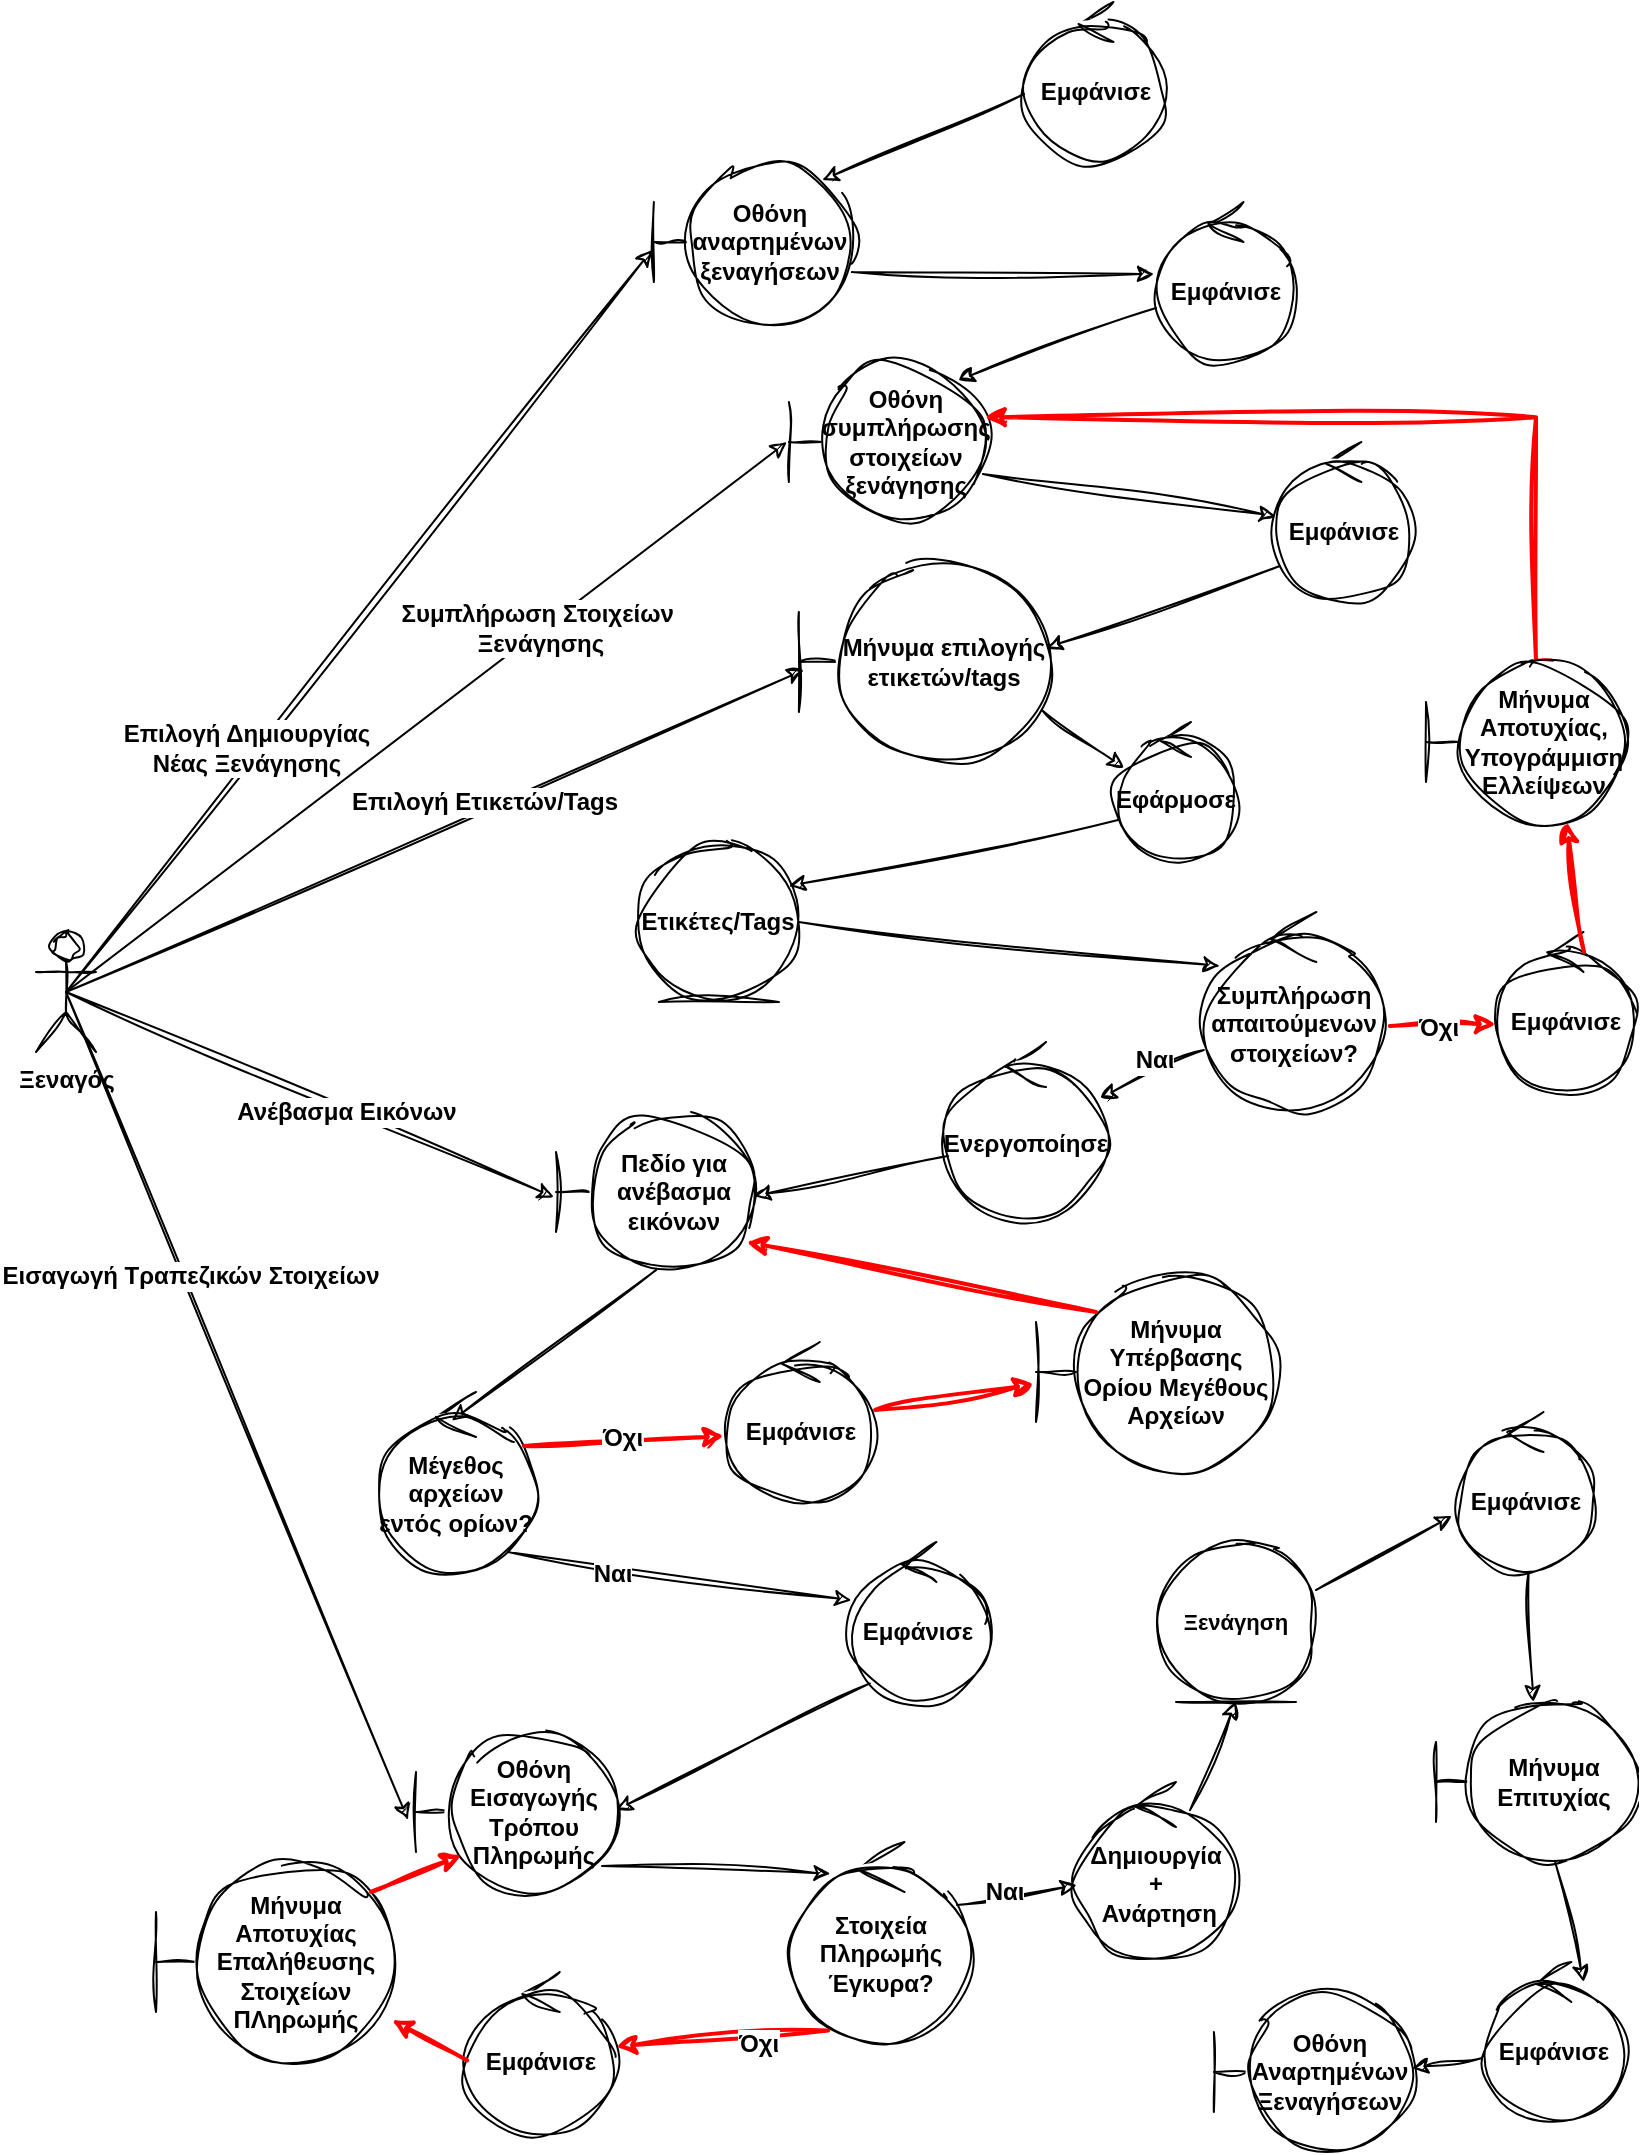 <mxfile version="21.1.8" type="device">
  <diagram name="Page-1" id="bCAl37fwIDvj_ZqM9r9M">
    <mxGraphModel dx="1434" dy="707" grid="1" gridSize="10" guides="1" tooltips="1" connect="1" arrows="1" fold="1" page="1" pageScale="1" pageWidth="850" pageHeight="1100" math="0" shadow="0">
      <root>
        <mxCell id="0" />
        <mxCell id="1" parent="0" />
        <mxCell id="_vuAa1aMIuxWL2abwS94-1" value="Ξεναγός" style="shape=umlActor;verticalLabelPosition=bottom;verticalAlign=top;html=1;outlineConnect=0;fontStyle=1;sketch=1;curveFitting=1;jiggle=2;" parent="1" vertex="1">
          <mxGeometry x="20" y="475" width="30" height="60" as="geometry" />
        </mxCell>
        <mxCell id="_vuAa1aMIuxWL2abwS94-5" value="Οθόνη αναρτημένων ξεναγήσεων" style="shape=umlBoundary;whiteSpace=wrap;html=1;fontStyle=1;sketch=1;curveFitting=1;jiggle=2;" parent="1" vertex="1">
          <mxGeometry x="328.94" y="90" width="100" height="80" as="geometry" />
        </mxCell>
        <mxCell id="_vuAa1aMIuxWL2abwS94-6" value="Εμφάνισε" style="ellipse;shape=umlControl;whiteSpace=wrap;html=1;fontStyle=1;sketch=1;curveFitting=1;jiggle=2;" parent="1" vertex="1">
          <mxGeometry x="515" y="10" width="70" height="80" as="geometry" />
        </mxCell>
        <mxCell id="_vuAa1aMIuxWL2abwS94-7" value="" style="endArrow=classic;html=1;rounded=0;exitX=0.5;exitY=0.5;exitDx=0;exitDy=0;exitPerimeter=0;entryX=-0.01;entryY=0.55;entryDx=0;entryDy=0;entryPerimeter=0;fontStyle=1;sketch=1;curveFitting=1;jiggle=2;" parent="1" source="_vuAa1aMIuxWL2abwS94-1" target="_vuAa1aMIuxWL2abwS94-5" edge="1">
          <mxGeometry width="50" height="50" relative="1" as="geometry">
            <mxPoint x="260" y="340" as="sourcePoint" />
            <mxPoint x="310" y="290" as="targetPoint" />
          </mxGeometry>
        </mxCell>
        <mxCell id="_vuAa1aMIuxWL2abwS94-8" value="&lt;font style=&quot;font-size: 12px;&quot;&gt;Επιλογή Δημιουργίας &lt;br&gt;Νέας Ξενάγησης&lt;/font&gt;" style="edgeLabel;html=1;align=center;verticalAlign=middle;resizable=0;points=[];fontStyle=1;sketch=1;curveFitting=1;jiggle=2;" parent="_vuAa1aMIuxWL2abwS94-7" vertex="1" connectable="0">
          <mxGeometry x="-0.223" y="1" relative="1" as="geometry">
            <mxPoint x="-23" y="22" as="offset" />
          </mxGeometry>
        </mxCell>
        <mxCell id="_vuAa1aMIuxWL2abwS94-9" value="" style="endArrow=classic;html=1;rounded=0;exitX=-0.014;exitY=0.575;exitDx=0;exitDy=0;exitPerimeter=0;entryX=0.841;entryY=0.113;entryDx=0;entryDy=0;entryPerimeter=0;fontStyle=1;sketch=1;curveFitting=1;jiggle=2;" parent="1" source="_vuAa1aMIuxWL2abwS94-6" target="_vuAa1aMIuxWL2abwS94-5" edge="1">
          <mxGeometry width="50" height="50" relative="1" as="geometry">
            <mxPoint x="546.95" y="68" as="sourcePoint" />
            <mxPoint x="428.94" y="250" as="targetPoint" />
          </mxGeometry>
        </mxCell>
        <mxCell id="_vuAa1aMIuxWL2abwS94-10" value="Εμφάνισε" style="ellipse;shape=umlControl;whiteSpace=wrap;html=1;fontStyle=1;sketch=1;curveFitting=1;jiggle=2;" parent="1" vertex="1">
          <mxGeometry x="580" y="110" width="70" height="80" as="geometry" />
        </mxCell>
        <mxCell id="_vuAa1aMIuxWL2abwS94-11" value="Οθόνη συμπλήρωσης στοιχείων ξενάγησης" style="shape=umlBoundary;whiteSpace=wrap;html=1;fontStyle=1;sketch=1;curveFitting=1;jiggle=2;" parent="1" vertex="1">
          <mxGeometry x="396.44" y="190" width="100" height="80" as="geometry" />
        </mxCell>
        <mxCell id="_vuAa1aMIuxWL2abwS94-12" value="" style="endArrow=classic;html=1;rounded=0;entryX=-0.014;entryY=0.45;entryDx=0;entryDy=0;entryPerimeter=0;exitX=0.99;exitY=0.688;exitDx=0;exitDy=0;exitPerimeter=0;fontStyle=1;sketch=1;curveFitting=1;jiggle=2;" parent="1" source="_vuAa1aMIuxWL2abwS94-5" target="_vuAa1aMIuxWL2abwS94-10" edge="1">
          <mxGeometry width="50" height="50" relative="1" as="geometry">
            <mxPoint x="428.94" y="130" as="sourcePoint" />
            <mxPoint x="328.94" y="280" as="targetPoint" />
          </mxGeometry>
        </mxCell>
        <mxCell id="_vuAa1aMIuxWL2abwS94-13" value="" style="endArrow=classic;html=1;rounded=0;exitX=0;exitY=0.663;exitDx=0;exitDy=0;exitPerimeter=0;entryX=0.846;entryY=0.113;entryDx=0;entryDy=0;entryPerimeter=0;fontStyle=1;sketch=1;curveFitting=1;jiggle=2;" parent="1" source="_vuAa1aMIuxWL2abwS94-10" target="_vuAa1aMIuxWL2abwS94-11" edge="1">
          <mxGeometry width="50" height="50" relative="1" as="geometry">
            <mxPoint x="644.97" y="240.0" as="sourcePoint" />
            <mxPoint x="343.94" y="336.96" as="targetPoint" />
          </mxGeometry>
        </mxCell>
        <mxCell id="_vuAa1aMIuxWL2abwS94-14" value="" style="endArrow=classic;html=1;rounded=0;exitX=0.5;exitY=0.5;exitDx=0;exitDy=0;exitPerimeter=0;entryX=-0.01;entryY=0.5;entryDx=0;entryDy=0;entryPerimeter=0;fontStyle=1;sketch=1;curveFitting=1;jiggle=2;" parent="1" source="_vuAa1aMIuxWL2abwS94-1" target="_vuAa1aMIuxWL2abwS94-11" edge="1">
          <mxGeometry width="50" height="50" relative="1" as="geometry">
            <mxPoint x="260" y="330" as="sourcePoint" />
            <mxPoint x="310" y="280" as="targetPoint" />
          </mxGeometry>
        </mxCell>
        <mxCell id="_vuAa1aMIuxWL2abwS94-15" value="&lt;font style=&quot;font-size: 12px;&quot;&gt;Συμπλήρωση Στοιχείων&amp;nbsp;&lt;br&gt;Ξενάγησης&lt;br&gt;&lt;/font&gt;" style="edgeLabel;html=1;align=center;verticalAlign=middle;resizable=0;points=[];fontStyle=1;sketch=1;curveFitting=1;jiggle=2;" parent="_vuAa1aMIuxWL2abwS94-14" vertex="1" connectable="0">
          <mxGeometry x="0.32" y="1" relative="1" as="geometry">
            <mxPoint as="offset" />
          </mxGeometry>
        </mxCell>
        <mxCell id="_vuAa1aMIuxWL2abwS94-16" value="Εμφάνισε" style="ellipse;shape=umlControl;whiteSpace=wrap;html=1;fontStyle=1;sketch=1;curveFitting=1;jiggle=2;" parent="1" vertex="1">
          <mxGeometry x="638.94" y="230" width="70" height="80" as="geometry" />
        </mxCell>
        <mxCell id="_vuAa1aMIuxWL2abwS94-17" value="Μήνυμα επιλογής ετικετών/tags" style="shape=umlBoundary;whiteSpace=wrap;html=1;rounded=1;labelBackgroundColor=none;sketch=1;curveFitting=1;jiggle=2;fontStyle=1;labelBorderColor=none;" parent="1" vertex="1">
          <mxGeometry x="401.44" y="290" width="125" height="100" as="geometry" />
        </mxCell>
        <mxCell id="_vuAa1aMIuxWL2abwS94-18" value="" style="endArrow=classic;html=1;rounded=0;exitX=0.97;exitY=0.7;exitDx=0;exitDy=0;exitPerimeter=0;entryX=0.014;entryY=0.463;entryDx=0;entryDy=0;entryPerimeter=0;fontStyle=1;sketch=1;curveFitting=1;jiggle=2;" parent="1" source="_vuAa1aMIuxWL2abwS94-11" target="_vuAa1aMIuxWL2abwS94-16" edge="1">
          <mxGeometry width="50" height="50" relative="1" as="geometry">
            <mxPoint x="278.94" y="420" as="sourcePoint" />
            <mxPoint x="328.94" y="370" as="targetPoint" />
          </mxGeometry>
        </mxCell>
        <mxCell id="_vuAa1aMIuxWL2abwS94-19" value="" style="endArrow=classic;html=1;rounded=0;exitX=0.043;exitY=0.775;exitDx=0;exitDy=0;exitPerimeter=0;entryX=0.988;entryY=0.43;entryDx=0;entryDy=0;entryPerimeter=0;fontStyle=1;sketch=1;curveFitting=1;jiggle=2;" parent="1" source="_vuAa1aMIuxWL2abwS94-16" target="_vuAa1aMIuxWL2abwS94-17" edge="1">
          <mxGeometry width="50" height="50" relative="1" as="geometry">
            <mxPoint x="515.94" y="313" as="sourcePoint" />
            <mxPoint x="634.94" y="337" as="targetPoint" />
          </mxGeometry>
        </mxCell>
        <mxCell id="_vuAa1aMIuxWL2abwS94-21" value="" style="endArrow=classic;html=1;rounded=0;exitX=0.5;exitY=0.5;exitDx=0;exitDy=0;exitPerimeter=0;entryX=0.02;entryY=0.54;entryDx=0;entryDy=0;entryPerimeter=0;fontStyle=1;sketch=1;curveFitting=1;jiggle=2;" parent="1" source="_vuAa1aMIuxWL2abwS94-1" target="_vuAa1aMIuxWL2abwS94-17" edge="1">
          <mxGeometry width="50" height="50" relative="1" as="geometry">
            <mxPoint x="260" y="420" as="sourcePoint" />
            <mxPoint x="310" y="370" as="targetPoint" />
          </mxGeometry>
        </mxCell>
        <mxCell id="_vuAa1aMIuxWL2abwS94-22" value="&lt;font style=&quot;font-size: 12px;&quot;&gt;Επιλογή Ετικετών/Tags&lt;/font&gt;" style="edgeLabel;html=1;align=center;verticalAlign=middle;resizable=0;points=[];fontStyle=1;sketch=1;curveFitting=1;jiggle=2;" parent="_vuAa1aMIuxWL2abwS94-21" vertex="1" connectable="0">
          <mxGeometry x="0.141" y="4" relative="1" as="geometry">
            <mxPoint as="offset" />
          </mxGeometry>
        </mxCell>
        <mxCell id="_vuAa1aMIuxWL2abwS94-23" value="Συμπλήρωση απαιτούμενων στοιχείων?" style="ellipse;shape=umlControl;whiteSpace=wrap;html=1;rounded=1;labelBackgroundColor=none;sketch=1;curveFitting=1;jiggle=2;fontStyle=1;labelBorderColor=none;" parent="1" vertex="1">
          <mxGeometry x="603.94" y="465" width="90" height="100" as="geometry" />
        </mxCell>
        <mxCell id="_vuAa1aMIuxWL2abwS94-24" value="" style="endArrow=classic;html=1;rounded=0;exitX=0.972;exitY=0.74;exitDx=0;exitDy=0;exitPerimeter=0;fontStyle=1;sketch=1;curveFitting=1;jiggle=2;entryX=0.067;entryY=0.329;entryDx=0;entryDy=0;entryPerimeter=0;" parent="1" source="_vuAa1aMIuxWL2abwS94-17" target="AZ5zpPVhn2oC35pCDIvC-1" edge="1">
          <mxGeometry width="50" height="50" relative="1" as="geometry">
            <mxPoint x="278.94" y="620" as="sourcePoint" />
            <mxPoint x="610" y="370" as="targetPoint" />
          </mxGeometry>
        </mxCell>
        <mxCell id="_vuAa1aMIuxWL2abwS94-25" value="Πεδίο για ανέβασμα εικόνων" style="shape=umlBoundary;whiteSpace=wrap;html=1;rounded=1;labelBackgroundColor=none;sketch=1;curveFitting=1;jiggle=2;fontStyle=1;labelBorderColor=none;" parent="1" vertex="1">
          <mxGeometry x="280" y="565" width="100" height="80" as="geometry" />
        </mxCell>
        <mxCell id="_vuAa1aMIuxWL2abwS94-26" value="Ενεργοποίησε" style="ellipse;shape=umlControl;whiteSpace=wrap;html=1;rounded=1;labelBackgroundColor=none;sketch=1;curveFitting=1;jiggle=2;fontStyle=1;labelBorderColor=none;" parent="1" vertex="1">
          <mxGeometry x="475" y="530" width="80" height="90" as="geometry" />
        </mxCell>
        <mxCell id="_vuAa1aMIuxWL2abwS94-27" value="" style="endArrow=classic;html=1;rounded=1;exitX=0.013;exitY=0.633;exitDx=0;exitDy=0;exitPerimeter=0;entryX=0.99;entryY=0.525;entryDx=0;entryDy=0;entryPerimeter=0;labelBackgroundColor=none;fontColor=default;sketch=1;curveFitting=1;jiggle=2;fontStyle=1;labelBorderColor=none;" parent="1" source="_vuAa1aMIuxWL2abwS94-26" target="_vuAa1aMIuxWL2abwS94-25" edge="1">
          <mxGeometry width="50" height="50" relative="1" as="geometry">
            <mxPoint x="443" y="627.02" as="sourcePoint" />
            <mxPoint x="365" y="485" as="targetPoint" />
          </mxGeometry>
        </mxCell>
        <mxCell id="_vuAa1aMIuxWL2abwS94-28" value="Μέγεθος αρχείων εντός ορίων?" style="ellipse;shape=umlControl;whiteSpace=wrap;html=1;rounded=1;labelBackgroundColor=none;sketch=1;curveFitting=1;jiggle=2;fontStyle=1;labelBorderColor=none;" parent="1" vertex="1">
          <mxGeometry x="190" y="705" width="80" height="90" as="geometry" />
        </mxCell>
        <mxCell id="_vuAa1aMIuxWL2abwS94-31" value="" style="endArrow=classic;html=1;rounded=1;labelBackgroundColor=none;fontColor=default;sketch=1;curveFitting=1;jiggle=2;fontStyle=1;labelBorderColor=none;entryX=0.018;entryY=0.364;entryDx=0;entryDy=0;entryPerimeter=0;exitX=0.825;exitY=0.889;exitDx=0;exitDy=0;exitPerimeter=0;" parent="1" source="_vuAa1aMIuxWL2abwS94-28" target="_vuAa1aMIuxWL2abwS94-40" edge="1">
          <mxGeometry width="50" height="50" relative="1" as="geometry">
            <mxPoint x="395" y="789" as="sourcePoint" />
            <mxPoint x="570" y="765" as="targetPoint" />
          </mxGeometry>
        </mxCell>
        <mxCell id="_vuAa1aMIuxWL2abwS94-78" value="&lt;font style=&quot;font-size: 12px;&quot;&gt;Ναι&lt;/font&gt;" style="edgeLabel;html=1;align=center;verticalAlign=middle;resizable=0;points=[];fontStyle=1;sketch=1;curveFitting=1;jiggle=2;" parent="_vuAa1aMIuxWL2abwS94-31" vertex="1" connectable="0">
          <mxGeometry x="-0.514" y="1" relative="1" as="geometry">
            <mxPoint x="10" y="6" as="offset" />
          </mxGeometry>
        </mxCell>
        <mxCell id="_vuAa1aMIuxWL2abwS94-32" value="Εμφάνισε" style="ellipse;shape=umlControl;whiteSpace=wrap;html=1;rounded=1;labelBackgroundColor=none;sketch=1;curveFitting=1;jiggle=2;fontStyle=1;labelBorderColor=none;" parent="1" vertex="1">
          <mxGeometry x="750" y="475" width="70" height="80" as="geometry" />
        </mxCell>
        <mxCell id="_vuAa1aMIuxWL2abwS94-36" value="" style="endArrow=classic;html=1;rounded=0;exitX=0;exitY=0.69;exitDx=0;exitDy=0;exitPerimeter=0;fontStyle=1;sketch=1;curveFitting=1;jiggle=2;" parent="1" source="_vuAa1aMIuxWL2abwS94-23" target="_vuAa1aMIuxWL2abwS94-26" edge="1">
          <mxGeometry width="50" height="50" relative="1" as="geometry">
            <mxPoint x="278.94" y="520" as="sourcePoint" />
            <mxPoint x="328.94" y="470" as="targetPoint" />
          </mxGeometry>
        </mxCell>
        <mxCell id="_vuAa1aMIuxWL2abwS94-37" value="&lt;font style=&quot;font-size: 12px;&quot;&gt;Ναι&lt;/font&gt;" style="edgeLabel;html=1;align=center;verticalAlign=middle;resizable=0;points=[];fontStyle=1;sketch=1;curveFitting=1;jiggle=2;" parent="_vuAa1aMIuxWL2abwS94-36" vertex="1" connectable="0">
          <mxGeometry x="-0.547" y="-1" relative="1" as="geometry">
            <mxPoint x="-13" as="offset" />
          </mxGeometry>
        </mxCell>
        <mxCell id="_vuAa1aMIuxWL2abwS94-38" value="" style="endArrow=classic;html=1;rounded=0;exitX=0.5;exitY=0.5;exitDx=0;exitDy=0;exitPerimeter=0;entryX=-0.01;entryY=0.532;entryDx=0;entryDy=0;entryPerimeter=0;fontStyle=1;sketch=1;curveFitting=1;jiggle=2;" parent="1" source="_vuAa1aMIuxWL2abwS94-1" target="_vuAa1aMIuxWL2abwS94-25" edge="1">
          <mxGeometry width="50" height="50" relative="1" as="geometry">
            <mxPoint x="260" y="420" as="sourcePoint" />
            <mxPoint x="310" y="370" as="targetPoint" />
          </mxGeometry>
        </mxCell>
        <mxCell id="_vuAa1aMIuxWL2abwS94-39" value="&lt;font style=&quot;font-size: 12px;&quot;&gt;Ανέβασμα Εικόνων&lt;/font&gt;" style="edgeLabel;html=1;align=center;verticalAlign=middle;resizable=0;points=[];fontStyle=1;sketch=1;curveFitting=1;jiggle=2;" parent="_vuAa1aMIuxWL2abwS94-38" vertex="1" connectable="0">
          <mxGeometry x="0.149" y="-1" relative="1" as="geometry">
            <mxPoint as="offset" />
          </mxGeometry>
        </mxCell>
        <mxCell id="_vuAa1aMIuxWL2abwS94-40" value="Εμφάνισε" style="ellipse;shape=umlControl;whiteSpace=wrap;html=1;fontStyle=1;sketch=1;curveFitting=1;jiggle=2;" parent="1" vertex="1">
          <mxGeometry x="426.44" y="780" width="70" height="80" as="geometry" />
        </mxCell>
        <mxCell id="_vuAa1aMIuxWL2abwS94-41" value="Οθόνη Εισαγωγής Τρόπου Πληρωμής" style="shape=umlBoundary;whiteSpace=wrap;html=1;fontStyle=1;sketch=1;curveFitting=1;jiggle=2;" parent="1" vertex="1">
          <mxGeometry x="210" y="875" width="100" height="80" as="geometry" />
        </mxCell>
        <mxCell id="_vuAa1aMIuxWL2abwS94-42" value="" style="endArrow=classic;html=1;rounded=0;exitX=0.15;exitY=0.884;exitDx=0;exitDy=0;exitPerimeter=0;entryX=1;entryY=0.488;entryDx=0;entryDy=0;entryPerimeter=0;fontStyle=1;sketch=1;curveFitting=1;jiggle=2;" parent="1" source="_vuAa1aMIuxWL2abwS94-40" target="_vuAa1aMIuxWL2abwS94-41" edge="1">
          <mxGeometry width="50" height="50" relative="1" as="geometry">
            <mxPoint x="635" y="865" as="sourcePoint" />
            <mxPoint x="330" y="835" as="targetPoint" />
          </mxGeometry>
        </mxCell>
        <mxCell id="_vuAa1aMIuxWL2abwS94-43" value="&lt;font style=&quot;font-size: 12px;&quot;&gt;Εισαγωγή Τραπεζικών Στοιχείων&lt;/font&gt;" style="endArrow=classic;html=1;rounded=0;exitX=0.5;exitY=0.5;exitDx=0;exitDy=0;exitPerimeter=0;entryX=-0.04;entryY=0.55;entryDx=0;entryDy=0;entryPerimeter=0;fontStyle=1;sketch=1;curveFitting=1;jiggle=2;" parent="1" source="_vuAa1aMIuxWL2abwS94-1" target="_vuAa1aMIuxWL2abwS94-41" edge="1">
          <mxGeometry x="-0.307" y="3" width="50" height="50" relative="1" as="geometry">
            <mxPoint x="260" y="630" as="sourcePoint" />
            <mxPoint x="310" y="580" as="targetPoint" />
            <mxPoint as="offset" />
          </mxGeometry>
        </mxCell>
        <mxCell id="_vuAa1aMIuxWL2abwS94-45" value="Στοιχεία Πληρωμής Έγκυρα?" style="ellipse;shape=umlControl;whiteSpace=wrap;html=1;fontStyle=1;sketch=1;curveFitting=1;jiggle=2;" parent="1" vertex="1">
          <mxGeometry x="396.44" y="930" width="92.5" height="100" as="geometry" />
        </mxCell>
        <mxCell id="_vuAa1aMIuxWL2abwS94-46" value="" style="endArrow=classic;html=1;rounded=0;exitX=0.93;exitY=0.838;exitDx=0;exitDy=0;exitPerimeter=0;entryX=0.225;entryY=0.158;entryDx=0;entryDy=0;entryPerimeter=0;fontStyle=1;sketch=1;curveFitting=1;jiggle=2;" parent="1" source="_vuAa1aMIuxWL2abwS94-41" target="_vuAa1aMIuxWL2abwS94-45" edge="1">
          <mxGeometry width="50" height="50" relative="1" as="geometry">
            <mxPoint x="410" y="1005" as="sourcePoint" />
            <mxPoint x="460" y="955" as="targetPoint" />
          </mxGeometry>
        </mxCell>
        <mxCell id="_vuAa1aMIuxWL2abwS94-47" value="Δημιουργία &lt;br&gt;+&lt;br&gt;&amp;nbsp;Ανάρτηση" style="ellipse;shape=umlControl;whiteSpace=wrap;html=1;fontStyle=1;sketch=1;curveFitting=1;jiggle=2;" parent="1" vertex="1">
          <mxGeometry x="540" y="900" width="80" height="90" as="geometry" />
        </mxCell>
        <mxCell id="_vuAa1aMIuxWL2abwS94-48" value="" style="endArrow=classic;html=1;rounded=0;exitX=0.909;exitY=0.315;exitDx=0;exitDy=0;exitPerimeter=0;fontStyle=1;sketch=1;curveFitting=1;jiggle=2;" parent="1" source="_vuAa1aMIuxWL2abwS94-45" target="_vuAa1aMIuxWL2abwS94-47" edge="1">
          <mxGeometry width="50" height="50" relative="1" as="geometry">
            <mxPoint x="370" y="1025" as="sourcePoint" />
            <mxPoint x="420" y="975" as="targetPoint" />
          </mxGeometry>
        </mxCell>
        <mxCell id="_vuAa1aMIuxWL2abwS94-59" value="&lt;font style=&quot;font-size: 12px;&quot;&gt;Ναι&lt;/font&gt;" style="edgeLabel;html=1;align=center;verticalAlign=middle;resizable=0;points=[];fontStyle=1;sketch=1;curveFitting=1;jiggle=2;" parent="_vuAa1aMIuxWL2abwS94-48" vertex="1" connectable="0">
          <mxGeometry x="-0.187" y="3" relative="1" as="geometry">
            <mxPoint as="offset" />
          </mxGeometry>
        </mxCell>
        <mxCell id="_vuAa1aMIuxWL2abwS94-49" value="Ξενάγηση" style="ellipse;shape=umlEntity;whiteSpace=wrap;html=1;fontFamily=Helvetica;fontSize=11;fontColor=default;fontStyle=1;sketch=1;curveFitting=1;jiggle=2;" parent="1" vertex="1">
          <mxGeometry x="580" y="780" width="80" height="80" as="geometry" />
        </mxCell>
        <mxCell id="_vuAa1aMIuxWL2abwS94-50" value="" style="endArrow=classic;html=1;rounded=0;exitX=0.713;exitY=0.156;exitDx=0;exitDy=0;exitPerimeter=0;entryX=0.5;entryY=1;entryDx=0;entryDy=0;fontStyle=1;sketch=1;curveFitting=1;jiggle=2;" parent="1" source="_vuAa1aMIuxWL2abwS94-47" target="_vuAa1aMIuxWL2abwS94-49" edge="1">
          <mxGeometry width="50" height="50" relative="1" as="geometry">
            <mxPoint x="370" y="1005" as="sourcePoint" />
            <mxPoint x="420" y="955" as="targetPoint" />
          </mxGeometry>
        </mxCell>
        <mxCell id="_vuAa1aMIuxWL2abwS94-51" value="Εμφάνισε" style="ellipse;shape=umlControl;whiteSpace=wrap;html=1;rounded=1;labelBackgroundColor=none;sketch=1;curveFitting=1;jiggle=2;fontStyle=1;labelBorderColor=none;" parent="1" vertex="1">
          <mxGeometry x="730" y="715" width="70" height="80" as="geometry" />
        </mxCell>
        <mxCell id="_vuAa1aMIuxWL2abwS94-52" value="Μήνυμα Επιτυχίας" style="shape=umlBoundary;whiteSpace=wrap;html=1;fontStyle=1;sketch=1;curveFitting=1;jiggle=2;" parent="1" vertex="1">
          <mxGeometry x="720" y="860" width="100" height="80" as="geometry" />
        </mxCell>
        <mxCell id="_vuAa1aMIuxWL2abwS94-53" value="Εμφάνισε" style="ellipse;shape=umlControl;whiteSpace=wrap;html=1;rounded=1;labelBackgroundColor=none;sketch=1;curveFitting=1;jiggle=2;fontStyle=1;labelBorderColor=none;" parent="1" vertex="1">
          <mxGeometry x="743.94" y="990" width="70" height="80" as="geometry" />
        </mxCell>
        <mxCell id="_vuAa1aMIuxWL2abwS94-54" value="Οθόνη Αναρτημένων Ξεναγήσεων" style="shape=umlBoundary;whiteSpace=wrap;html=1;fontStyle=1;sketch=1;curveFitting=1;jiggle=2;" parent="1" vertex="1">
          <mxGeometry x="608.94" y="1005" width="100" height="80" as="geometry" />
        </mxCell>
        <mxCell id="_vuAa1aMIuxWL2abwS94-55" value="" style="endArrow=classic;html=1;rounded=0;entryX=-0.029;entryY=0.65;entryDx=0;entryDy=0;entryPerimeter=0;exitX=1;exitY=0.3;exitDx=0;exitDy=0;fontStyle=1;sketch=1;curveFitting=1;jiggle=2;exitPerimeter=0;" parent="1" source="_vuAa1aMIuxWL2abwS94-49" target="_vuAa1aMIuxWL2abwS94-51" edge="1">
          <mxGeometry width="50" height="50" relative="1" as="geometry">
            <mxPoint x="777" y="978" as="sourcePoint" />
            <mxPoint x="420" y="1065" as="targetPoint" />
          </mxGeometry>
        </mxCell>
        <mxCell id="_vuAa1aMIuxWL2abwS94-56" value="" style="endArrow=classic;html=1;rounded=0;fontStyle=1;sketch=1;curveFitting=1;jiggle=2;" parent="1" source="_vuAa1aMIuxWL2abwS94-51" target="_vuAa1aMIuxWL2abwS94-52" edge="1">
          <mxGeometry width="50" height="50" relative="1" as="geometry">
            <mxPoint x="335" y="1115" as="sourcePoint" />
            <mxPoint x="385" y="1065" as="targetPoint" />
          </mxGeometry>
        </mxCell>
        <mxCell id="_vuAa1aMIuxWL2abwS94-57" value="" style="endArrow=classic;html=1;rounded=0;entryX=0.714;entryY=0.125;entryDx=0;entryDy=0;entryPerimeter=0;fontStyle=1;sketch=1;curveFitting=1;jiggle=2;" parent="1" source="_vuAa1aMIuxWL2abwS94-52" target="_vuAa1aMIuxWL2abwS94-53" edge="1">
          <mxGeometry width="50" height="50" relative="1" as="geometry">
            <mxPoint x="755" y="1069" as="sourcePoint" />
            <mxPoint x="699" y="1077" as="targetPoint" />
          </mxGeometry>
        </mxCell>
        <mxCell id="_vuAa1aMIuxWL2abwS94-58" value="" style="endArrow=classic;html=1;rounded=0;entryX=0.99;entryY=0.475;entryDx=0;entryDy=0;entryPerimeter=0;fontStyle=1;sketch=1;curveFitting=1;jiggle=2;exitX=-0.013;exitY=0.6;exitDx=0;exitDy=0;exitPerimeter=0;" parent="1" source="_vuAa1aMIuxWL2abwS94-53" target="_vuAa1aMIuxWL2abwS94-54" edge="1">
          <mxGeometry width="50" height="50" relative="1" as="geometry">
            <mxPoint x="740" y="1040" as="sourcePoint" />
            <mxPoint x="545" y="1125" as="targetPoint" />
          </mxGeometry>
        </mxCell>
        <mxCell id="_vuAa1aMIuxWL2abwS94-61" value="" style="endArrow=classic;html=1;rounded=0;exitX=1.033;exitY=0.57;exitDx=0;exitDy=0;exitPerimeter=0;entryX=0;entryY=0.575;entryDx=0;entryDy=0;entryPerimeter=0;fontStyle=1;sketch=1;curveFitting=1;jiggle=2;strokeWidth=2;strokeColor=#FF0000;" parent="1" source="_vuAa1aMIuxWL2abwS94-23" target="_vuAa1aMIuxWL2abwS94-32" edge="1">
          <mxGeometry width="50" height="50" relative="1" as="geometry">
            <mxPoint x="388.94" y="430" as="sourcePoint" />
            <mxPoint x="438.94" y="380" as="targetPoint" />
          </mxGeometry>
        </mxCell>
        <mxCell id="_vuAa1aMIuxWL2abwS94-66" value="&lt;font style=&quot;font-size: 12px;&quot;&gt;Όχι&lt;/font&gt;" style="edgeLabel;html=1;align=center;verticalAlign=middle;resizable=0;points=[];fontStyle=1;sketch=1;curveFitting=1;jiggle=2;" parent="_vuAa1aMIuxWL2abwS94-61" vertex="1" connectable="0">
          <mxGeometry x="-0.474" y="-3" relative="1" as="geometry">
            <mxPoint x="10" y="-2" as="offset" />
          </mxGeometry>
        </mxCell>
        <mxCell id="_vuAa1aMIuxWL2abwS94-67" style="edgeStyle=orthogonalEdgeStyle;rounded=0;orthogonalLoop=1;jettySize=auto;html=1;entryX=0.978;entryY=0.345;entryDx=0;entryDy=0;entryPerimeter=0;exitX=0.628;exitY=-0.008;exitDx=0;exitDy=0;exitPerimeter=0;fontStyle=1;sketch=1;curveFitting=1;jiggle=2;strokeWidth=2;strokeColor=#FF0000;" parent="1" source="_vuAa1aMIuxWL2abwS94-64" target="_vuAa1aMIuxWL2abwS94-11" edge="1">
          <mxGeometry relative="1" as="geometry">
            <Array as="points">
              <mxPoint x="770" y="339" />
              <mxPoint x="770" y="218" />
            </Array>
          </mxGeometry>
        </mxCell>
        <mxCell id="_vuAa1aMIuxWL2abwS94-64" value="Μήνυμα Αποτυχίας, Υπογράμμιση Ελλείψεων" style="shape=umlBoundary;whiteSpace=wrap;html=1;rounded=1;labelBackgroundColor=none;sketch=1;curveFitting=1;jiggle=2;fontStyle=1;labelBorderColor=none;" parent="1" vertex="1">
          <mxGeometry x="715" y="340" width="100" height="80" as="geometry" />
        </mxCell>
        <mxCell id="_vuAa1aMIuxWL2abwS94-65" value="" style="endArrow=classic;html=1;rounded=0;exitX=0.629;exitY=0.125;exitDx=0;exitDy=0;exitPerimeter=0;entryX=0.703;entryY=1;entryDx=0;entryDy=0;entryPerimeter=0;fontStyle=1;sketch=1;curveFitting=1;jiggle=2;strokeWidth=2;strokeColor=#FF0000;" parent="1" source="_vuAa1aMIuxWL2abwS94-32" target="_vuAa1aMIuxWL2abwS94-64" edge="1">
          <mxGeometry width="50" height="50" relative="1" as="geometry">
            <mxPoint x="388.94" y="540" as="sourcePoint" />
            <mxPoint x="438.94" y="490" as="targetPoint" />
          </mxGeometry>
        </mxCell>
        <mxCell id="_vuAa1aMIuxWL2abwS94-68" value="" style="endArrow=classic;html=1;rounded=0;entryX=0.473;entryY=0.159;entryDx=0;entryDy=0;entryPerimeter=0;fontStyle=1;sketch=1;curveFitting=1;jiggle=2;exitX=0.5;exitY=0.988;exitDx=0;exitDy=0;exitPerimeter=0;" parent="1" source="_vuAa1aMIuxWL2abwS94-25" target="_vuAa1aMIuxWL2abwS94-28" edge="1">
          <mxGeometry width="50" height="50" relative="1" as="geometry">
            <mxPoint x="340" y="645" as="sourcePoint" />
            <mxPoint x="290" y="615" as="targetPoint" />
          </mxGeometry>
        </mxCell>
        <mxCell id="_vuAa1aMIuxWL2abwS94-69" value="Εμφάνισε" style="ellipse;shape=umlControl;whiteSpace=wrap;html=1;fontStyle=1;sketch=1;curveFitting=1;jiggle=2;" parent="1" vertex="1">
          <mxGeometry x="365" y="680" width="75" height="80" as="geometry" />
        </mxCell>
        <mxCell id="_vuAa1aMIuxWL2abwS94-72" value="" style="endArrow=classic;html=1;rounded=0;exitX=0.925;exitY=0.3;exitDx=0;exitDy=0;exitPerimeter=0;fontStyle=1;sketch=1;curveFitting=1;jiggle=2;strokeWidth=2;strokeColor=#FF0000;entryX=-0.013;entryY=0.588;entryDx=0;entryDy=0;entryPerimeter=0;" parent="1" source="_vuAa1aMIuxWL2abwS94-28" target="_vuAa1aMIuxWL2abwS94-69" edge="1">
          <mxGeometry width="50" height="50" relative="1" as="geometry">
            <mxPoint x="413" y="649" as="sourcePoint" />
            <mxPoint x="370" y="710" as="targetPoint" />
          </mxGeometry>
        </mxCell>
        <mxCell id="_vuAa1aMIuxWL2abwS94-73" value="&lt;font style=&quot;font-size: 12px;&quot;&gt;Όχι&lt;/font&gt;" style="edgeLabel;html=1;align=center;verticalAlign=middle;resizable=0;points=[];fontStyle=1;sketch=1;curveFitting=1;jiggle=2;" parent="_vuAa1aMIuxWL2abwS94-72" vertex="1" connectable="0">
          <mxGeometry x="0.319" y="4" relative="1" as="geometry">
            <mxPoint x="-17" y="3" as="offset" />
          </mxGeometry>
        </mxCell>
        <mxCell id="_vuAa1aMIuxWL2abwS94-74" value="" style="endArrow=classic;html=1;rounded=0;entryX=-0.008;entryY=0.56;entryDx=0;entryDy=0;entryPerimeter=0;fontStyle=1;sketch=1;curveFitting=1;jiggle=2;strokeWidth=2;strokeColor=#FF0000;" parent="1" source="_vuAa1aMIuxWL2abwS94-69" target="_vuAa1aMIuxWL2abwS94-79" edge="1">
          <mxGeometry width="50" height="50" relative="1" as="geometry">
            <mxPoint x="240" y="805" as="sourcePoint" />
            <mxPoint x="570" y="725" as="targetPoint" />
          </mxGeometry>
        </mxCell>
        <mxCell id="_vuAa1aMIuxWL2abwS94-79" value="Μήνυμα Υπέρβασης Ορίου Μεγέθους Αρχείων" style="shape=umlBoundary;whiteSpace=wrap;html=1;rounded=1;labelBackgroundColor=none;sketch=1;curveFitting=1;jiggle=2;fontStyle=1;labelBorderColor=none;" parent="1" vertex="1">
          <mxGeometry x="520" y="645" width="120" height="100" as="geometry" />
        </mxCell>
        <mxCell id="_vuAa1aMIuxWL2abwS94-80" value="" style="endArrow=classic;html=1;rounded=0;entryX=0.952;entryY=0.812;entryDx=0;entryDy=0;entryPerimeter=0;exitX=0.25;exitY=0.2;exitDx=0;exitDy=0;exitPerimeter=0;fontStyle=1;sketch=1;curveFitting=1;jiggle=2;strokeWidth=2;strokeColor=#FF0000;" parent="1" source="_vuAa1aMIuxWL2abwS94-79" target="_vuAa1aMIuxWL2abwS94-25" edge="1">
          <mxGeometry width="50" height="50" relative="1" as="geometry">
            <mxPoint x="30" y="1085" as="sourcePoint" />
            <mxPoint x="157" y="935" as="targetPoint" />
          </mxGeometry>
        </mxCell>
        <mxCell id="_vuAa1aMIuxWL2abwS94-83" value="Εμφάνισε" style="ellipse;shape=umlControl;whiteSpace=wrap;html=1;fontStyle=1;sketch=1;curveFitting=1;jiggle=2;" parent="1" vertex="1">
          <mxGeometry x="235" y="995" width="75" height="80" as="geometry" />
        </mxCell>
        <mxCell id="_vuAa1aMIuxWL2abwS94-85" value="Μήνυμα Αποτυχίας Επαλήθευσης Στοιχείων ΠΛηρωμής" style="shape=umlBoundary;whiteSpace=wrap;html=1;rounded=1;labelBackgroundColor=none;sketch=1;curveFitting=1;jiggle=2;fontStyle=1;labelBorderColor=none;" parent="1" vertex="1">
          <mxGeometry x="80.0" y="940" width="120" height="100" as="geometry" />
        </mxCell>
        <mxCell id="_vuAa1aMIuxWL2abwS94-86" value="" style="endArrow=classic;html=1;rounded=0;exitX=0.212;exitY=0.943;exitDx=0;exitDy=0;exitPerimeter=0;fontStyle=1;sketch=1;curveFitting=1;jiggle=2;strokeWidth=2;strokeColor=#FF0000;" parent="1" source="_vuAa1aMIuxWL2abwS94-45" target="_vuAa1aMIuxWL2abwS94-83" edge="1">
          <mxGeometry width="50" height="50" relative="1" as="geometry">
            <mxPoint x="31.06" y="815" as="sourcePoint" />
            <mxPoint x="81.06" y="765" as="targetPoint" />
          </mxGeometry>
        </mxCell>
        <mxCell id="_vuAa1aMIuxWL2abwS94-87" value="&lt;span style=&quot;font-size: 12px;&quot;&gt;Όχι&lt;/span&gt;" style="edgeLabel;html=1;align=center;verticalAlign=middle;resizable=0;points=[];fontStyle=1;sketch=1;curveFitting=1;jiggle=2;" parent="_vuAa1aMIuxWL2abwS94-86" vertex="1" connectable="0">
          <mxGeometry x="-0.426" y="1" relative="1" as="geometry">
            <mxPoint x="-5" y="3" as="offset" />
          </mxGeometry>
        </mxCell>
        <mxCell id="_vuAa1aMIuxWL2abwS94-88" value="" style="endArrow=classic;html=1;rounded=0;exitX=0.008;exitY=0.552;exitDx=0;exitDy=0;exitPerimeter=0;entryX=0.983;entryY=0.79;entryDx=0;entryDy=0;entryPerimeter=0;fontStyle=1;sketch=1;curveFitting=1;jiggle=2;strokeWidth=2;strokeColor=#FF0000;" parent="1" source="_vuAa1aMIuxWL2abwS94-83" target="_vuAa1aMIuxWL2abwS94-85" edge="1">
          <mxGeometry width="50" height="50" relative="1" as="geometry">
            <mxPoint x="221.06" y="975" as="sourcePoint" />
            <mxPoint x="271.06" y="925" as="targetPoint" />
          </mxGeometry>
        </mxCell>
        <mxCell id="_vuAa1aMIuxWL2abwS94-89" value="" style="endArrow=classic;html=1;rounded=0;exitX=0.896;exitY=0.149;exitDx=0;exitDy=0;exitPerimeter=0;entryX=0.228;entryY=0.769;entryDx=0;entryDy=0;entryPerimeter=0;fontStyle=1;sketch=1;curveFitting=1;jiggle=2;strokeWidth=2;strokeColor=#FF0000;" parent="1" source="_vuAa1aMIuxWL2abwS94-85" target="_vuAa1aMIuxWL2abwS94-41" edge="1">
          <mxGeometry width="50" height="50" relative="1" as="geometry">
            <mxPoint x="221.06" y="975" as="sourcePoint" />
            <mxPoint x="271.06" y="925" as="targetPoint" />
          </mxGeometry>
        </mxCell>
        <mxCell id="AZ5zpPVhn2oC35pCDIvC-1" value="Εφάρμοσε" style="ellipse;shape=umlControl;whiteSpace=wrap;html=1;rounded=1;labelBackgroundColor=none;sketch=1;curveFitting=1;jiggle=2;fontStyle=1;labelBorderColor=none;" parent="1" vertex="1">
          <mxGeometry x="560" y="370" width="60" height="70" as="geometry" />
        </mxCell>
        <mxCell id="AZ5zpPVhn2oC35pCDIvC-2" value="&lt;font style=&quot;font-size: 12px;&quot;&gt;Ετικέτες/Tags&lt;/font&gt;" style="ellipse;shape=umlEntity;whiteSpace=wrap;html=1;fontFamily=Helvetica;fontSize=11;rounded=1;labelBackgroundColor=none;sketch=1;curveFitting=1;jiggle=2;fontStyle=1;labelBorderColor=none;" parent="1" vertex="1">
          <mxGeometry x="321.44" y="430" width="80" height="80" as="geometry" />
        </mxCell>
        <mxCell id="AZ5zpPVhn2oC35pCDIvC-3" value="" style="endArrow=classic;html=1;rounded=0;sketch=1;hachureGap=4;jiggle=2;curveFitting=1;fontFamily=Architects Daughter;fontSource=https%3A%2F%2Ffonts.googleapis.com%2Fcss%3Ffamily%3DArchitects%2BDaughter;fontSize=16;exitX=0.017;exitY=0.7;exitDx=0;exitDy=0;exitPerimeter=0;entryX=0.938;entryY=0.275;entryDx=0;entryDy=0;entryPerimeter=0;fontStyle=1" parent="1" source="AZ5zpPVhn2oC35pCDIvC-1" target="AZ5zpPVhn2oC35pCDIvC-2" edge="1">
          <mxGeometry width="50" height="50" relative="1" as="geometry">
            <mxPoint x="400" y="550" as="sourcePoint" />
            <mxPoint x="450" y="500" as="targetPoint" />
          </mxGeometry>
        </mxCell>
        <mxCell id="AZ5zpPVhn2oC35pCDIvC-4" value="" style="endArrow=classic;html=1;rounded=0;sketch=1;hachureGap=4;jiggle=2;curveFitting=1;fontFamily=Architects Daughter;fontSource=https%3A%2F%2Ffonts.googleapis.com%2Fcss%3Ffamily%3DArchitects%2BDaughter;fontSize=16;exitX=1;exitY=0.5;exitDx=0;exitDy=0;entryX=0.089;entryY=0.27;entryDx=0;entryDy=0;entryPerimeter=0;fontStyle=1" parent="1" source="AZ5zpPVhn2oC35pCDIvC-2" target="_vuAa1aMIuxWL2abwS94-23" edge="1">
          <mxGeometry width="50" height="50" relative="1" as="geometry">
            <mxPoint x="400" y="550" as="sourcePoint" />
            <mxPoint x="450" y="500" as="targetPoint" />
          </mxGeometry>
        </mxCell>
      </root>
    </mxGraphModel>
  </diagram>
</mxfile>
